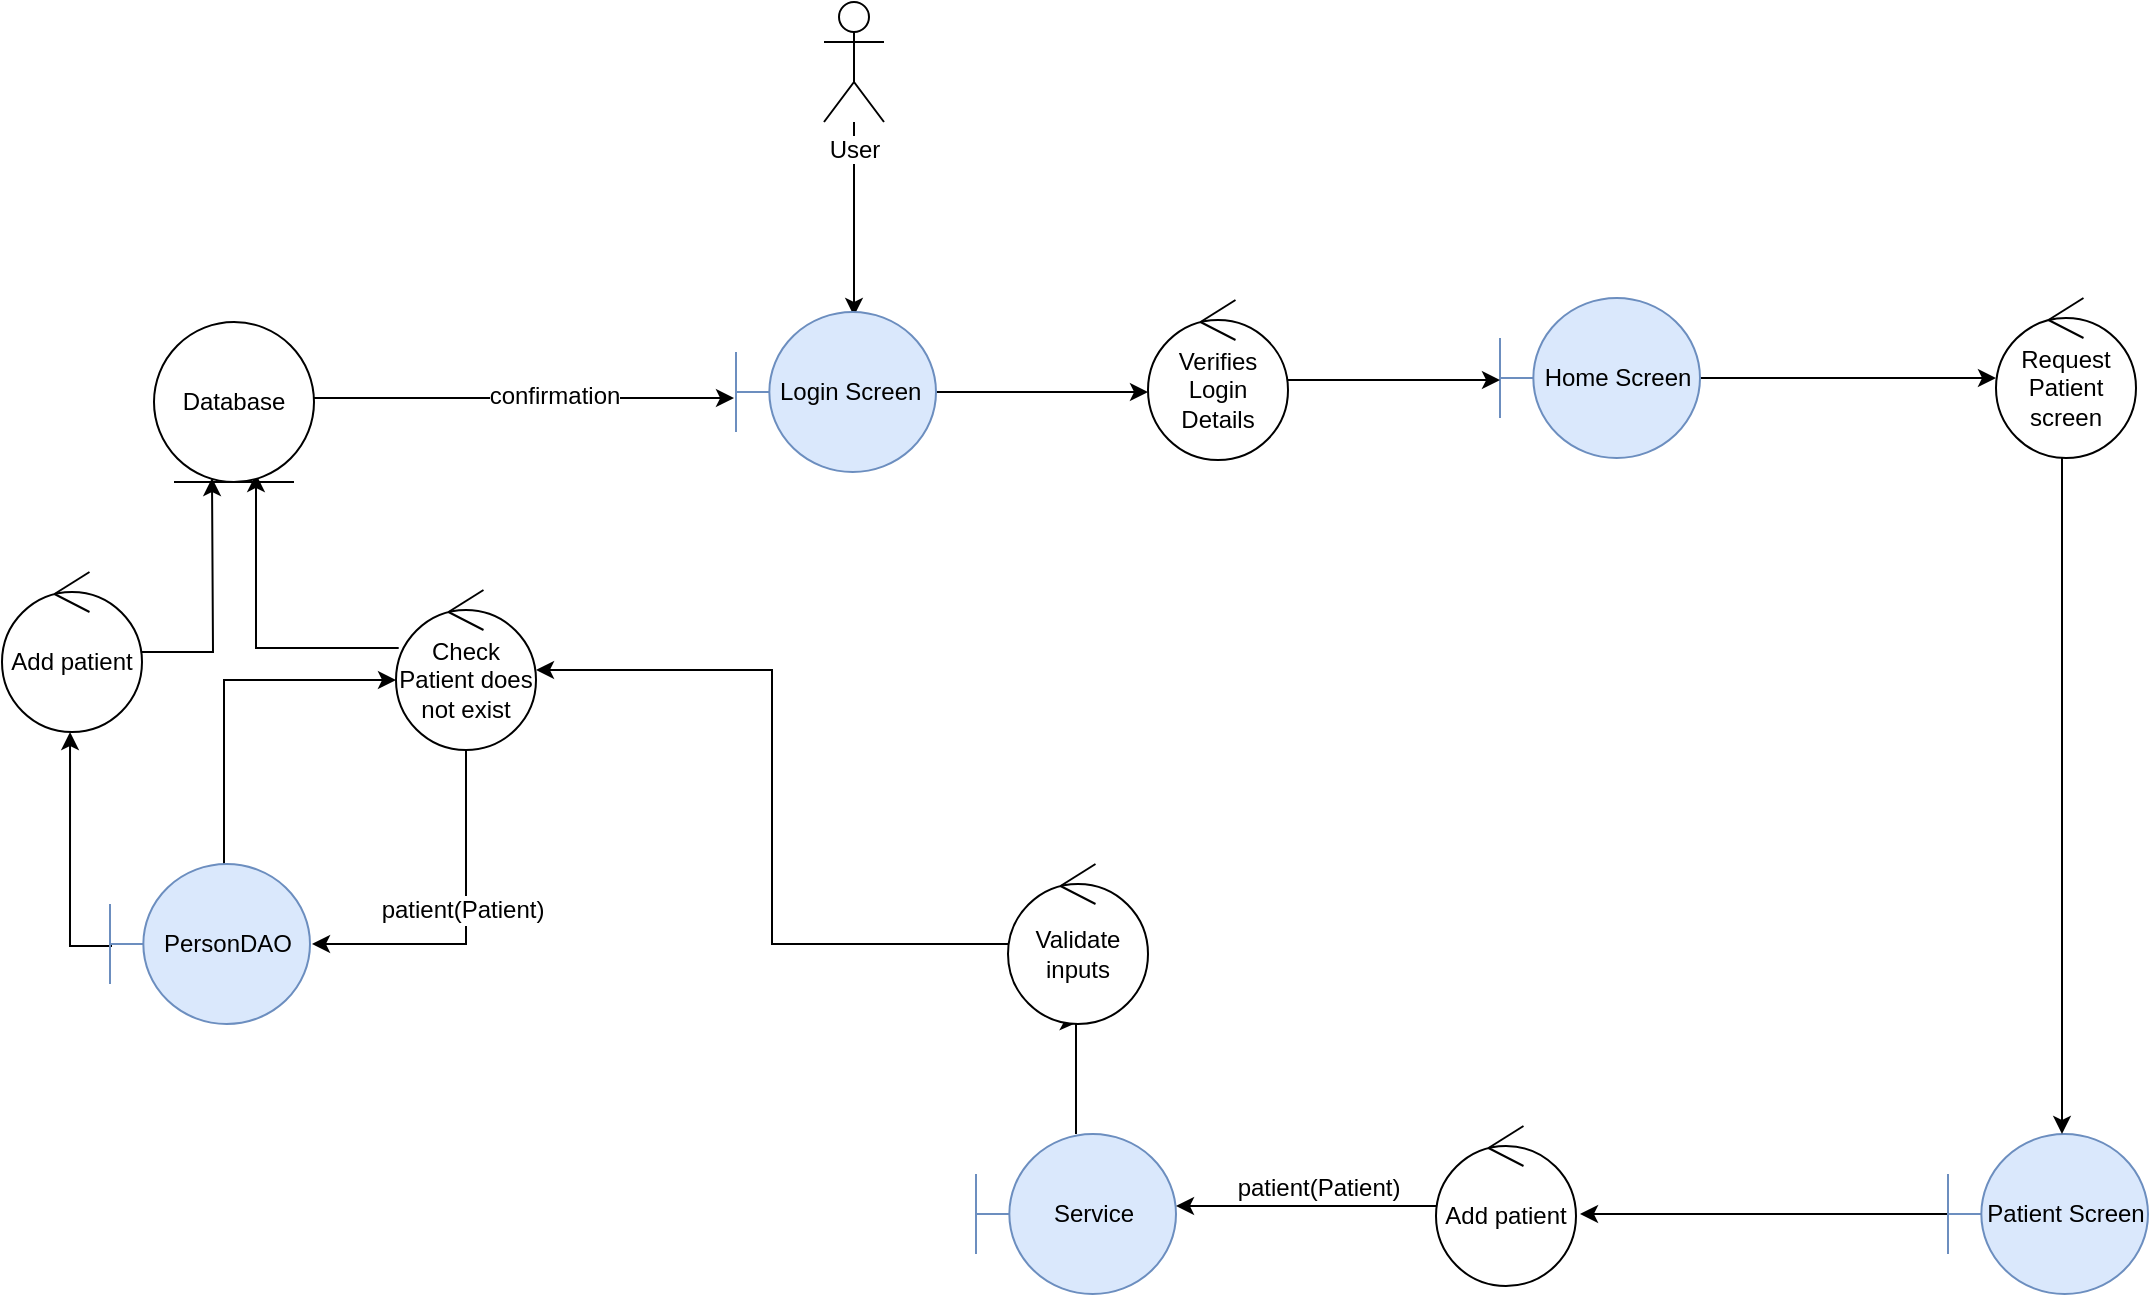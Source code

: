 <mxfile version="12.7.9" type="device"><diagram id="qfdJOS-3xpiTXLS5vZcO" name="Page-1"><mxGraphModel dx="1572" dy="1207" grid="0" gridSize="10" guides="1" tooltips="1" connect="1" arrows="1" fold="1" page="0" pageScale="1" pageWidth="827" pageHeight="1169" math="0" shadow="0"><root><mxCell id="0"/><mxCell id="1" parent="0"/><mxCell id="MtaYMqfS8ekGtm1UZJIW-27" value="" style="edgeStyle=orthogonalEdgeStyle;rounded=0;orthogonalLoop=1;jettySize=auto;html=1;entryX=0.59;entryY=0.025;entryDx=0;entryDy=0;entryPerimeter=0;" edge="1" parent="1" source="MtaYMqfS8ekGtm1UZJIW-1" target="MtaYMqfS8ekGtm1UZJIW-2"><mxGeometry relative="1" as="geometry"><mxPoint x="396" y="497" as="targetPoint"/></mxGeometry></mxCell><mxCell id="MtaYMqfS8ekGtm1UZJIW-1" value="User" style="shape=umlActor;verticalLabelPosition=bottom;labelBackgroundColor=#ffffff;verticalAlign=top;html=1;outlineConnect=0;" vertex="1" parent="1"><mxGeometry x="390" y="357" width="30" height="60" as="geometry"/></mxCell><mxCell id="MtaYMqfS8ekGtm1UZJIW-11" value="" style="edgeStyle=orthogonalEdgeStyle;rounded=0;orthogonalLoop=1;jettySize=auto;html=1;entryX=0;entryY=0.575;entryDx=0;entryDy=0;entryPerimeter=0;" edge="1" parent="1" source="MtaYMqfS8ekGtm1UZJIW-2" target="MtaYMqfS8ekGtm1UZJIW-9"><mxGeometry relative="1" as="geometry"><mxPoint x="526" y="552" as="targetPoint"/></mxGeometry></mxCell><mxCell id="MtaYMqfS8ekGtm1UZJIW-2" value="Login Screen&amp;nbsp;" style="shape=umlBoundary;whiteSpace=wrap;html=1;fillColor=#dae8fc;strokeColor=#6c8ebf;" vertex="1" parent="1"><mxGeometry x="346" y="512" width="100" height="80" as="geometry"/></mxCell><mxCell id="MtaYMqfS8ekGtm1UZJIW-46" value="" style="edgeStyle=orthogonalEdgeStyle;rounded=0;orthogonalLoop=1;jettySize=auto;html=1;" edge="1" parent="1" source="MtaYMqfS8ekGtm1UZJIW-3" target="MtaYMqfS8ekGtm1UZJIW-18"><mxGeometry relative="1" as="geometry"><mxPoint x="908" y="545" as="targetPoint"/></mxGeometry></mxCell><mxCell id="MtaYMqfS8ekGtm1UZJIW-3" value="Home Screen" style="shape=umlBoundary;whiteSpace=wrap;html=1;fillColor=#dae8fc;strokeColor=#6c8ebf;" vertex="1" parent="1"><mxGeometry x="728" y="505" width="100" height="80" as="geometry"/></mxCell><mxCell id="MtaYMqfS8ekGtm1UZJIW-21" value="" style="edgeStyle=orthogonalEdgeStyle;rounded=0;orthogonalLoop=1;jettySize=auto;html=1;" edge="1" parent="1" source="MtaYMqfS8ekGtm1UZJIW-4"><mxGeometry relative="1" as="geometry"><mxPoint x="768" y="963" as="targetPoint"/></mxGeometry></mxCell><mxCell id="MtaYMqfS8ekGtm1UZJIW-4" value="Patient Screen" style="shape=umlBoundary;whiteSpace=wrap;html=1;fillColor=#dae8fc;strokeColor=#6c8ebf;" vertex="1" parent="1"><mxGeometry x="952" y="923" width="100" height="80" as="geometry"/></mxCell><mxCell id="MtaYMqfS8ekGtm1UZJIW-15" value="" style="edgeStyle=orthogonalEdgeStyle;rounded=0;orthogonalLoop=1;jettySize=auto;html=1;entryX=0;entryY=0.513;entryDx=0;entryDy=0;entryPerimeter=0;" edge="1" parent="1" source="MtaYMqfS8ekGtm1UZJIW-9" target="MtaYMqfS8ekGtm1UZJIW-3"><mxGeometry relative="1" as="geometry"><mxPoint x="702" y="546" as="targetPoint"/></mxGeometry></mxCell><mxCell id="MtaYMqfS8ekGtm1UZJIW-9" value="Verifies Login Details" style="ellipse;shape=umlControl;whiteSpace=wrap;html=1;" vertex="1" parent="1"><mxGeometry x="552" y="506" width="70" height="80" as="geometry"/></mxCell><mxCell id="MtaYMqfS8ekGtm1UZJIW-48" value="" style="edgeStyle=orthogonalEdgeStyle;rounded=0;orthogonalLoop=1;jettySize=auto;html=1;entryX=0.5;entryY=0.988;entryDx=0;entryDy=0;entryPerimeter=0;" edge="1" parent="1" source="MtaYMqfS8ekGtm1UZJIW-12" target="MtaYMqfS8ekGtm1UZJIW-43"><mxGeometry relative="1" as="geometry"><mxPoint x="516" y="823" as="targetPoint"/><Array as="points"><mxPoint x="516" y="867"/></Array></mxGeometry></mxCell><mxCell id="MtaYMqfS8ekGtm1UZJIW-12" value="Service" style="shape=umlBoundary;whiteSpace=wrap;html=1;fillColor=#dae8fc;strokeColor=#6c8ebf;" vertex="1" parent="1"><mxGeometry x="466" y="923" width="100" height="80" as="geometry"/></mxCell><mxCell id="MtaYMqfS8ekGtm1UZJIW-36" value="" style="edgeStyle=orthogonalEdgeStyle;rounded=0;orthogonalLoop=1;jettySize=auto;html=1;entryX=0.486;entryY=1;entryDx=0;entryDy=0;entryPerimeter=0;exitX=0.01;exitY=0.513;exitDx=0;exitDy=0;exitPerimeter=0;" edge="1" parent="1" source="MtaYMqfS8ekGtm1UZJIW-13" target="MtaYMqfS8ekGtm1UZJIW-37"><mxGeometry relative="1" as="geometry"><mxPoint x="83" y="708" as="targetPoint"/></mxGeometry></mxCell><mxCell id="MtaYMqfS8ekGtm1UZJIW-55" value="" style="edgeStyle=orthogonalEdgeStyle;rounded=0;orthogonalLoop=1;jettySize=auto;html=1;entryX=0;entryY=0.563;entryDx=0;entryDy=0;entryPerimeter=0;exitX=0.57;exitY=0.013;exitDx=0;exitDy=0;exitPerimeter=0;" edge="1" parent="1" source="MtaYMqfS8ekGtm1UZJIW-13" target="MtaYMqfS8ekGtm1UZJIW-44"><mxGeometry relative="1" as="geometry"><mxPoint x="83" y="708" as="targetPoint"/></mxGeometry></mxCell><mxCell id="MtaYMqfS8ekGtm1UZJIW-13" value="PersonDAO" style="shape=umlBoundary;whiteSpace=wrap;html=1;fillColor=#dae8fc;strokeColor=#6c8ebf;" vertex="1" parent="1"><mxGeometry x="33" y="788" width="100" height="80" as="geometry"/></mxCell><mxCell id="MtaYMqfS8ekGtm1UZJIW-19" value="" style="edgeStyle=orthogonalEdgeStyle;rounded=0;orthogonalLoop=1;jettySize=auto;html=1;entryX=0.59;entryY=0;entryDx=0;entryDy=0;entryPerimeter=0;" edge="1" parent="1"><mxGeometry relative="1" as="geometry"><mxPoint x="1009" y="585" as="sourcePoint"/><mxPoint x="1009" y="923" as="targetPoint"/><Array as="points"><mxPoint x="1009" y="831"/><mxPoint x="1009" y="831"/></Array></mxGeometry></mxCell><mxCell id="MtaYMqfS8ekGtm1UZJIW-18" value="Request Patient screen" style="ellipse;shape=umlControl;whiteSpace=wrap;html=1;" vertex="1" parent="1"><mxGeometry x="976" y="505" width="70" height="80" as="geometry"/></mxCell><mxCell id="MtaYMqfS8ekGtm1UZJIW-24" value="" style="edgeStyle=orthogonalEdgeStyle;rounded=0;orthogonalLoop=1;jettySize=auto;html=1;" edge="1" parent="1" source="MtaYMqfS8ekGtm1UZJIW-22"><mxGeometry relative="1" as="geometry"><mxPoint x="566" y="959" as="targetPoint"/></mxGeometry></mxCell><mxCell id="MtaYMqfS8ekGtm1UZJIW-25" value="patient(Patient)" style="text;html=1;align=center;verticalAlign=middle;resizable=0;points=[];labelBackgroundColor=#ffffff;" vertex="1" connectable="0" parent="MtaYMqfS8ekGtm1UZJIW-24"><mxGeometry x="-0.184" relative="1" as="geometry"><mxPoint x="-6" y="-9" as="offset"/></mxGeometry></mxCell><mxCell id="MtaYMqfS8ekGtm1UZJIW-22" value="Add patient" style="ellipse;shape=umlControl;whiteSpace=wrap;html=1;" vertex="1" parent="1"><mxGeometry x="696" y="919" width="70" height="80" as="geometry"/></mxCell><mxCell id="MtaYMqfS8ekGtm1UZJIW-41" value="" style="edgeStyle=orthogonalEdgeStyle;rounded=0;orthogonalLoop=1;jettySize=auto;html=1;entryX=-0.01;entryY=0.538;entryDx=0;entryDy=0;entryPerimeter=0;" edge="1" parent="1" target="MtaYMqfS8ekGtm1UZJIW-2"><mxGeometry relative="1" as="geometry"><mxPoint x="135" y="555" as="sourcePoint"/><mxPoint x="227" y="551" as="targetPoint"/><Array as="points"><mxPoint x="227" y="555"/></Array></mxGeometry></mxCell><mxCell id="MtaYMqfS8ekGtm1UZJIW-42" value="confirmation" style="text;html=1;align=center;verticalAlign=middle;resizable=0;points=[];labelBackgroundColor=#ffffff;" vertex="1" connectable="0" parent="MtaYMqfS8ekGtm1UZJIW-41"><mxGeometry x="-0.216" y="-23" relative="1" as="geometry"><mxPoint x="37.01" y="-24" as="offset"/></mxGeometry></mxCell><mxCell id="MtaYMqfS8ekGtm1UZJIW-39" value="" style="edgeStyle=orthogonalEdgeStyle;rounded=0;orthogonalLoop=1;jettySize=auto;html=1;entryX=0.49;entryY=1;entryDx=0;entryDy=0;entryPerimeter=0;" edge="1" parent="1" source="MtaYMqfS8ekGtm1UZJIW-37"><mxGeometry relative="1" as="geometry"><mxPoint x="84" y="595" as="targetPoint"/></mxGeometry></mxCell><mxCell id="MtaYMqfS8ekGtm1UZJIW-37" value="Add patient" style="ellipse;shape=umlControl;whiteSpace=wrap;html=1;" vertex="1" parent="1"><mxGeometry x="-21" y="642" width="70" height="80" as="geometry"/></mxCell><mxCell id="MtaYMqfS8ekGtm1UZJIW-50" value="" style="edgeStyle=orthogonalEdgeStyle;rounded=0;orthogonalLoop=1;jettySize=auto;html=1;entryX=1;entryY=0.5;entryDx=0;entryDy=0;entryPerimeter=0;" edge="1" parent="1" source="MtaYMqfS8ekGtm1UZJIW-43" target="MtaYMqfS8ekGtm1UZJIW-44"><mxGeometry relative="1" as="geometry"><mxPoint x="550" y="785" as="targetPoint"/></mxGeometry></mxCell><mxCell id="MtaYMqfS8ekGtm1UZJIW-43" value="Validate inputs" style="ellipse;shape=umlControl;whiteSpace=wrap;html=1;" vertex="1" parent="1"><mxGeometry x="482" y="788" width="70" height="80" as="geometry"/></mxCell><mxCell id="MtaYMqfS8ekGtm1UZJIW-52" value="" style="edgeStyle=orthogonalEdgeStyle;rounded=0;orthogonalLoop=1;jettySize=auto;html=1;entryX=1.01;entryY=0.5;entryDx=0;entryDy=0;entryPerimeter=0;exitX=0.5;exitY=1;exitDx=0;exitDy=0;exitPerimeter=0;" edge="1" parent="1" source="MtaYMqfS8ekGtm1UZJIW-44" target="MtaYMqfS8ekGtm1UZJIW-13"><mxGeometry relative="1" as="geometry"><mxPoint x="492" y="684" as="targetPoint"/></mxGeometry></mxCell><mxCell id="MtaYMqfS8ekGtm1UZJIW-53" value="patient(Patient)" style="text;html=1;align=center;verticalAlign=middle;resizable=0;points=[];labelBackgroundColor=#ffffff;" vertex="1" connectable="0" parent="MtaYMqfS8ekGtm1UZJIW-52"><mxGeometry x="0.488" y="3" relative="1" as="geometry"><mxPoint x="30" y="-20" as="offset"/></mxGeometry></mxCell><mxCell id="MtaYMqfS8ekGtm1UZJIW-57" value="" style="edgeStyle=orthogonalEdgeStyle;rounded=0;orthogonalLoop=1;jettySize=auto;html=1;entryX=0.71;entryY=0.975;entryDx=0;entryDy=0;entryPerimeter=0;" edge="1" parent="1" source="MtaYMqfS8ekGtm1UZJIW-44"><mxGeometry relative="1" as="geometry"><mxPoint x="106" y="593" as="targetPoint"/><Array as="points"><mxPoint x="106" y="680"/></Array></mxGeometry></mxCell><mxCell id="MtaYMqfS8ekGtm1UZJIW-44" value="Check Patient does not exist" style="ellipse;shape=umlControl;whiteSpace=wrap;html=1;" vertex="1" parent="1"><mxGeometry x="176" y="651" width="70" height="80" as="geometry"/></mxCell><mxCell id="MtaYMqfS8ekGtm1UZJIW-58" value="Database" style="ellipse;shape=umlEntity;whiteSpace=wrap;html=1;" vertex="1" parent="1"><mxGeometry x="55" y="517" width="80" height="80" as="geometry"/></mxCell></root></mxGraphModel></diagram></mxfile>